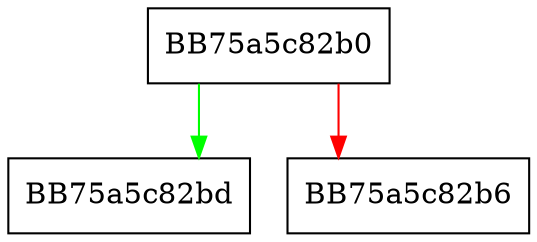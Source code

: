 digraph Seek {
  node [shape="box"];
  graph [splines=ortho];
  BB75a5c82b0 -> BB75a5c82bd [color="green"];
  BB75a5c82b0 -> BB75a5c82b6 [color="red"];
}